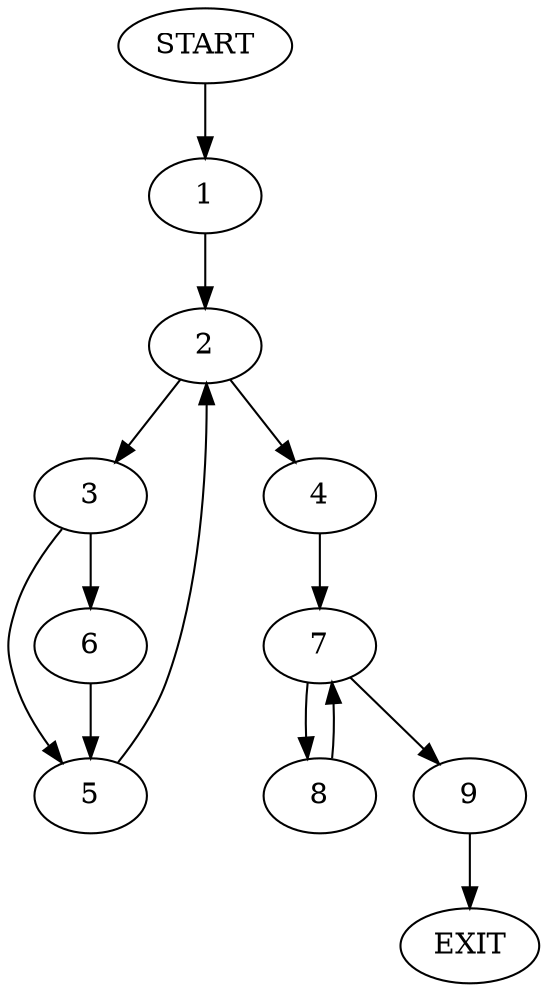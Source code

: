 digraph {
0 [label="START"]
10 [label="EXIT"]
0 -> 1
1 -> 2
2 -> 3
2 -> 4
3 -> 5
3 -> 6
4 -> 7
6 -> 5
5 -> 2
7 -> 8
7 -> 9
9 -> 10
8 -> 7
}
